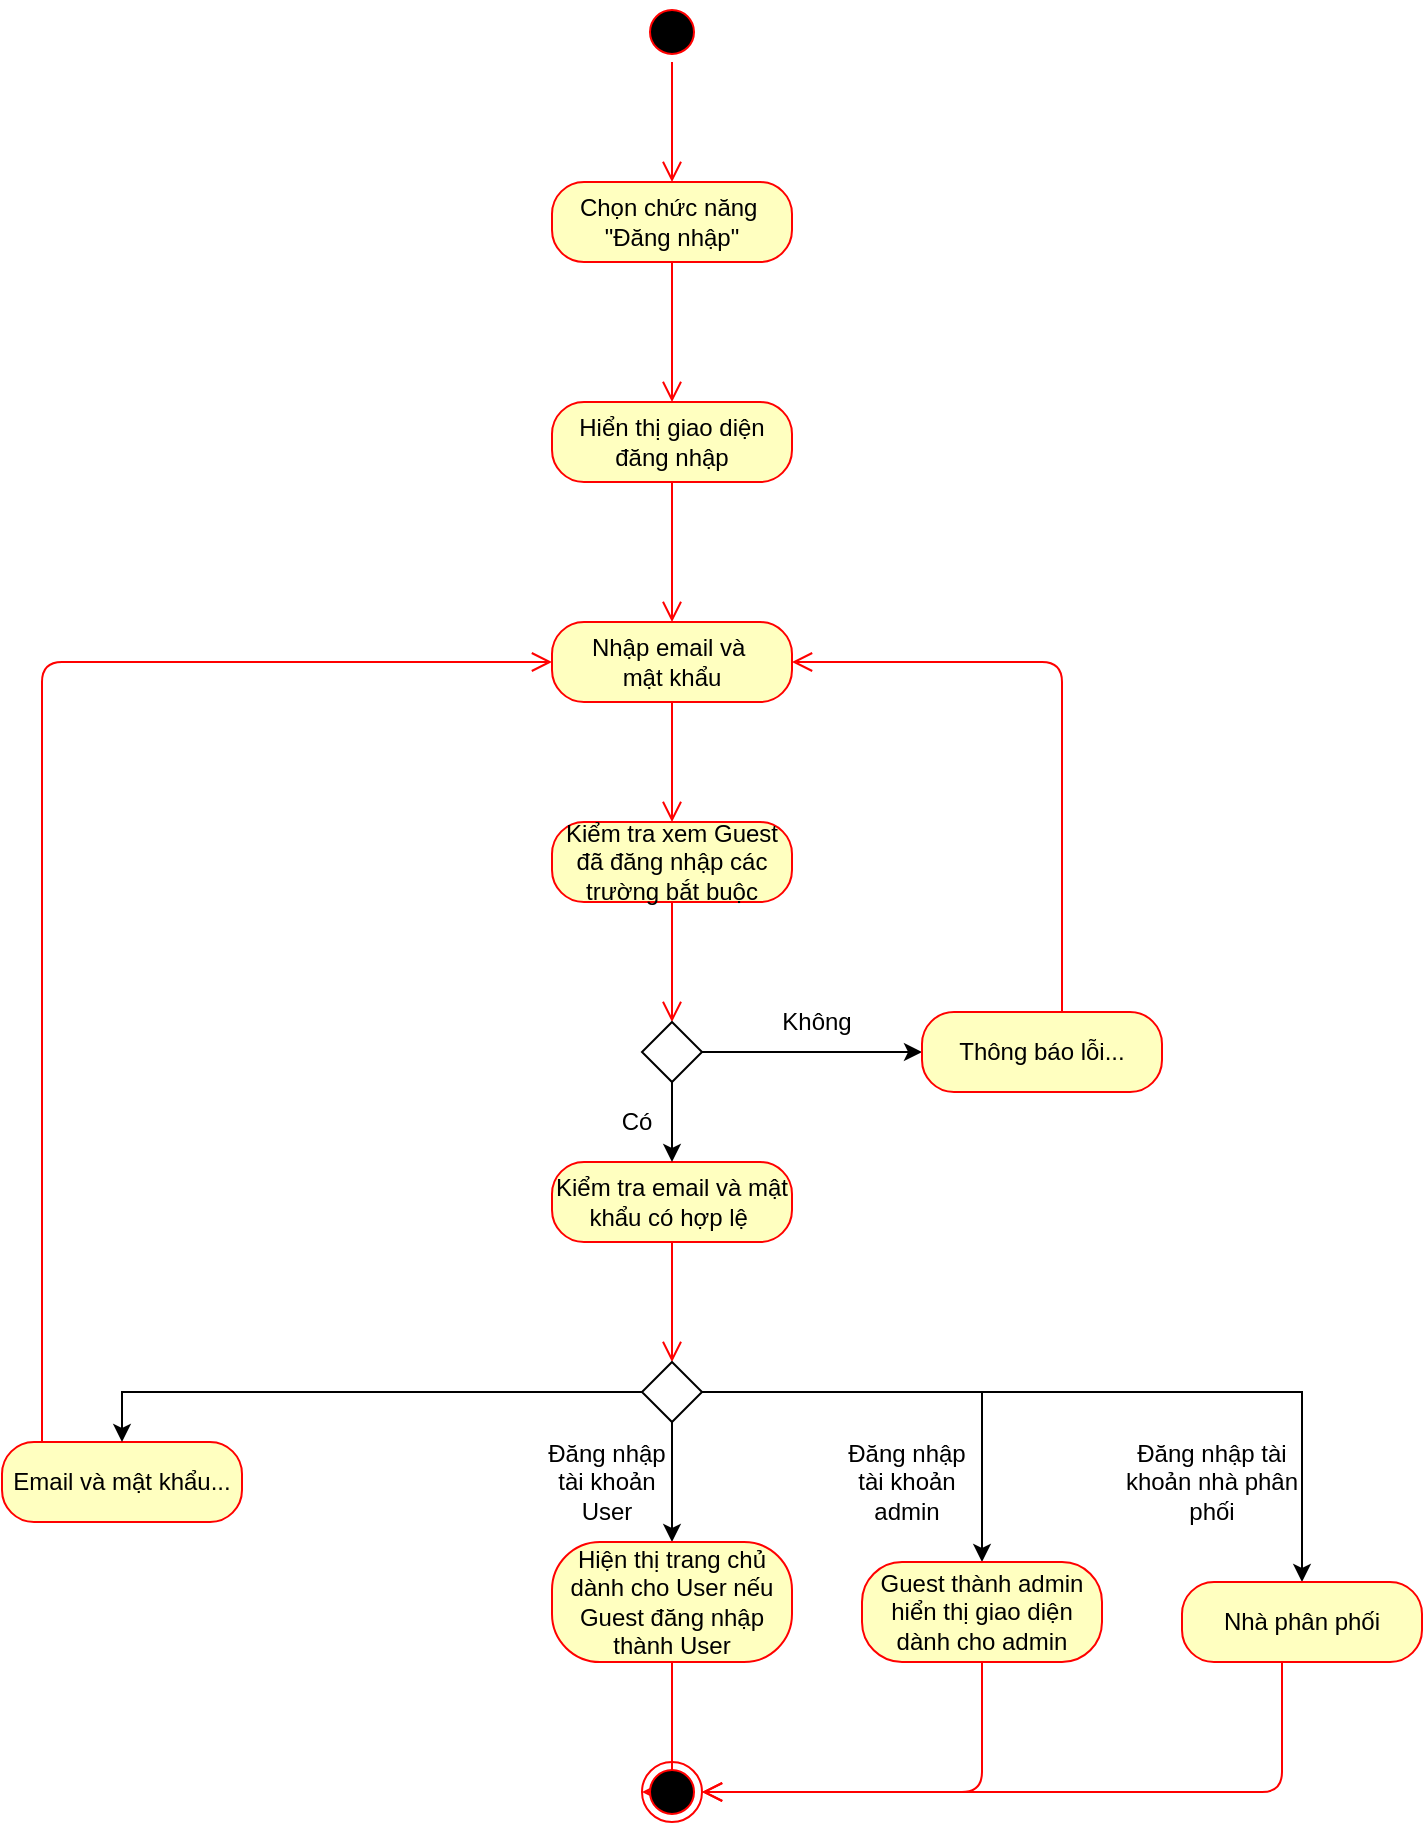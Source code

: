 <mxfile version="13.10.9" type="github">
  <diagram id="o7ATLaazwTgIDbvBmJSP" name="Page-1">
    <mxGraphModel dx="2770" dy="1125" grid="1" gridSize="10" guides="1" tooltips="1" connect="1" arrows="1" fold="1" page="1" pageScale="1" pageWidth="850" pageHeight="1100" math="0" shadow="0">
      <root>
        <mxCell id="0" />
        <mxCell id="1" parent="0" />
        <mxCell id="GfFz4JVftzistIbiwYEc-1" value="" style="ellipse;html=1;shape=startState;fillColor=#000000;strokeColor=#ff0000;" vertex="1" parent="1">
          <mxGeometry x="380" y="10" width="30" height="30" as="geometry" />
        </mxCell>
        <mxCell id="GfFz4JVftzistIbiwYEc-2" value="" style="edgeStyle=orthogonalEdgeStyle;html=1;verticalAlign=bottom;endArrow=open;endSize=8;strokeColor=#ff0000;" edge="1" source="GfFz4JVftzistIbiwYEc-1" parent="1">
          <mxGeometry relative="1" as="geometry">
            <mxPoint x="395" y="100" as="targetPoint" />
          </mxGeometry>
        </mxCell>
        <mxCell id="GfFz4JVftzistIbiwYEc-3" value="Chọn chức năng&amp;nbsp;&lt;br&gt;&quot;Đăng nhập&quot;" style="rounded=1;whiteSpace=wrap;html=1;arcSize=40;fontColor=#000000;fillColor=#ffffc0;strokeColor=#ff0000;" vertex="1" parent="1">
          <mxGeometry x="335" y="100" width="120" height="40" as="geometry" />
        </mxCell>
        <mxCell id="GfFz4JVftzistIbiwYEc-4" value="" style="edgeStyle=orthogonalEdgeStyle;html=1;verticalAlign=bottom;endArrow=open;endSize=8;strokeColor=#ff0000;" edge="1" source="GfFz4JVftzistIbiwYEc-3" parent="1">
          <mxGeometry relative="1" as="geometry">
            <mxPoint x="395" y="210" as="targetPoint" />
          </mxGeometry>
        </mxCell>
        <mxCell id="GfFz4JVftzistIbiwYEc-5" value="Hiển thị giao diện đăng nhập" style="rounded=1;whiteSpace=wrap;html=1;arcSize=40;fontColor=#000000;fillColor=#ffffc0;strokeColor=#ff0000;" vertex="1" parent="1">
          <mxGeometry x="335" y="210" width="120" height="40" as="geometry" />
        </mxCell>
        <mxCell id="GfFz4JVftzistIbiwYEc-6" value="" style="edgeStyle=orthogonalEdgeStyle;html=1;verticalAlign=bottom;endArrow=open;endSize=8;strokeColor=#ff0000;" edge="1" source="GfFz4JVftzistIbiwYEc-5" parent="1">
          <mxGeometry relative="1" as="geometry">
            <mxPoint x="395" y="320" as="targetPoint" />
          </mxGeometry>
        </mxCell>
        <mxCell id="GfFz4JVftzistIbiwYEc-7" value="Nhập email và&amp;nbsp;&lt;br&gt;mật khẩu" style="rounded=1;whiteSpace=wrap;html=1;arcSize=40;fontColor=#000000;fillColor=#ffffc0;strokeColor=#ff0000;" vertex="1" parent="1">
          <mxGeometry x="335" y="320" width="120" height="40" as="geometry" />
        </mxCell>
        <mxCell id="GfFz4JVftzistIbiwYEc-8" value="" style="edgeStyle=orthogonalEdgeStyle;html=1;verticalAlign=bottom;endArrow=open;endSize=8;strokeColor=#ff0000;" edge="1" source="GfFz4JVftzistIbiwYEc-7" parent="1">
          <mxGeometry relative="1" as="geometry">
            <mxPoint x="395" y="420" as="targetPoint" />
          </mxGeometry>
        </mxCell>
        <mxCell id="GfFz4JVftzistIbiwYEc-9" value="Kiểm tra xem Guest đã đăng nhập các trường bắt buộc" style="rounded=1;whiteSpace=wrap;html=1;arcSize=40;fontColor=#000000;fillColor=#ffffc0;strokeColor=#ff0000;" vertex="1" parent="1">
          <mxGeometry x="335" y="420" width="120" height="40" as="geometry" />
        </mxCell>
        <mxCell id="GfFz4JVftzistIbiwYEc-10" value="" style="edgeStyle=orthogonalEdgeStyle;html=1;verticalAlign=bottom;endArrow=open;endSize=8;strokeColor=#ff0000;" edge="1" source="GfFz4JVftzistIbiwYEc-9" parent="1">
          <mxGeometry relative="1" as="geometry">
            <mxPoint x="395" y="520" as="targetPoint" />
          </mxGeometry>
        </mxCell>
        <mxCell id="GfFz4JVftzistIbiwYEc-12" value="Kiểm tra email và mật khẩu có hợp lệ&amp;nbsp;" style="rounded=1;whiteSpace=wrap;html=1;arcSize=40;fontColor=#000000;fillColor=#ffffc0;strokeColor=#ff0000;" vertex="1" parent="1">
          <mxGeometry x="335" y="590" width="120" height="40" as="geometry" />
        </mxCell>
        <mxCell id="GfFz4JVftzistIbiwYEc-13" value="" style="edgeStyle=orthogonalEdgeStyle;html=1;verticalAlign=bottom;endArrow=open;endSize=8;strokeColor=#ff0000;" edge="1" source="GfFz4JVftzistIbiwYEc-12" parent="1">
          <mxGeometry relative="1" as="geometry">
            <mxPoint x="395" y="690" as="targetPoint" />
          </mxGeometry>
        </mxCell>
        <mxCell id="GfFz4JVftzistIbiwYEc-15" style="edgeStyle=orthogonalEdgeStyle;rounded=0;orthogonalLoop=1;jettySize=auto;html=1;" edge="1" parent="1" source="GfFz4JVftzistIbiwYEc-14" target="GfFz4JVftzistIbiwYEc-12">
          <mxGeometry relative="1" as="geometry" />
        </mxCell>
        <mxCell id="GfFz4JVftzistIbiwYEc-18" style="edgeStyle=orthogonalEdgeStyle;rounded=0;orthogonalLoop=1;jettySize=auto;html=1;entryX=0;entryY=0.5;entryDx=0;entryDy=0;" edge="1" parent="1" source="GfFz4JVftzistIbiwYEc-14" target="GfFz4JVftzistIbiwYEc-16">
          <mxGeometry relative="1" as="geometry" />
        </mxCell>
        <mxCell id="GfFz4JVftzistIbiwYEc-14" value="" style="rhombus;" vertex="1" parent="1">
          <mxGeometry x="380" y="520" width="30" height="30" as="geometry" />
        </mxCell>
        <mxCell id="GfFz4JVftzistIbiwYEc-16" value="Thông báo lỗi..." style="rounded=1;whiteSpace=wrap;html=1;arcSize=40;fontColor=#000000;fillColor=#ffffc0;strokeColor=#ff0000;" vertex="1" parent="1">
          <mxGeometry x="520" y="515" width="120" height="40" as="geometry" />
        </mxCell>
        <mxCell id="GfFz4JVftzistIbiwYEc-17" value="" style="edgeStyle=orthogonalEdgeStyle;html=1;verticalAlign=bottom;endArrow=open;endSize=8;strokeColor=#ff0000;entryX=1;entryY=0.5;entryDx=0;entryDy=0;" edge="1" source="GfFz4JVftzistIbiwYEc-16" parent="1" target="GfFz4JVftzistIbiwYEc-7">
          <mxGeometry relative="1" as="geometry">
            <mxPoint x="580" y="620" as="targetPoint" />
            <Array as="points">
              <mxPoint x="590" y="340" />
            </Array>
          </mxGeometry>
        </mxCell>
        <mxCell id="GfFz4JVftzistIbiwYEc-19" value="Email và mật khẩu..." style="rounded=1;whiteSpace=wrap;html=1;arcSize=40;fontColor=#000000;fillColor=#ffffc0;strokeColor=#ff0000;" vertex="1" parent="1">
          <mxGeometry x="60" y="730" width="120" height="40" as="geometry" />
        </mxCell>
        <mxCell id="GfFz4JVftzistIbiwYEc-20" value="" style="edgeStyle=orthogonalEdgeStyle;html=1;verticalAlign=bottom;endArrow=open;endSize=8;strokeColor=#ff0000;entryX=0;entryY=0.5;entryDx=0;entryDy=0;" edge="1" source="GfFz4JVftzistIbiwYEc-19" parent="1" target="GfFz4JVftzistIbiwYEc-7">
          <mxGeometry relative="1" as="geometry">
            <mxPoint x="395" y="850" as="targetPoint" />
            <Array as="points">
              <mxPoint x="80" y="340" />
            </Array>
          </mxGeometry>
        </mxCell>
        <mxCell id="GfFz4JVftzistIbiwYEc-22" style="edgeStyle=orthogonalEdgeStyle;rounded=0;orthogonalLoop=1;jettySize=auto;html=1;" edge="1" parent="1" source="GfFz4JVftzistIbiwYEc-21" target="GfFz4JVftzistIbiwYEc-19">
          <mxGeometry relative="1" as="geometry" />
        </mxCell>
        <mxCell id="GfFz4JVftzistIbiwYEc-28" style="edgeStyle=orthogonalEdgeStyle;rounded=0;orthogonalLoop=1;jettySize=auto;html=1;entryX=0.5;entryY=0;entryDx=0;entryDy=0;" edge="1" parent="1" source="GfFz4JVftzistIbiwYEc-21" target="GfFz4JVftzistIbiwYEc-24">
          <mxGeometry relative="1" as="geometry" />
        </mxCell>
        <mxCell id="GfFz4JVftzistIbiwYEc-29" style="edgeStyle=orthogonalEdgeStyle;rounded=0;orthogonalLoop=1;jettySize=auto;html=1;entryX=0.5;entryY=0;entryDx=0;entryDy=0;" edge="1" parent="1" source="GfFz4JVftzistIbiwYEc-21" target="GfFz4JVftzistIbiwYEc-26">
          <mxGeometry relative="1" as="geometry" />
        </mxCell>
        <mxCell id="GfFz4JVftzistIbiwYEc-32" style="edgeStyle=orthogonalEdgeStyle;rounded=0;orthogonalLoop=1;jettySize=auto;html=1;" edge="1" parent="1" source="GfFz4JVftzistIbiwYEc-21" target="GfFz4JVftzistIbiwYEc-30">
          <mxGeometry relative="1" as="geometry" />
        </mxCell>
        <mxCell id="GfFz4JVftzistIbiwYEc-21" value="" style="rhombus;" vertex="1" parent="1">
          <mxGeometry x="380" y="690" width="30" height="30" as="geometry" />
        </mxCell>
        <mxCell id="GfFz4JVftzistIbiwYEc-24" value="Guest thành admin hiển thị giao diện dành cho admin" style="rounded=1;whiteSpace=wrap;html=1;arcSize=40;fontColor=#000000;fillColor=#ffffc0;strokeColor=#ff0000;" vertex="1" parent="1">
          <mxGeometry x="490" y="790" width="120" height="50" as="geometry" />
        </mxCell>
        <mxCell id="GfFz4JVftzistIbiwYEc-25" value="" style="edgeStyle=orthogonalEdgeStyle;html=1;verticalAlign=bottom;endArrow=open;endSize=8;strokeColor=#ff0000;entryX=1;entryY=0.5;entryDx=0;entryDy=0;" edge="1" source="GfFz4JVftzistIbiwYEc-24" parent="1" target="GfFz4JVftzistIbiwYEc-33">
          <mxGeometry relative="1" as="geometry">
            <mxPoint x="550" y="850" as="targetPoint" />
            <Array as="points">
              <mxPoint x="550" y="905" />
            </Array>
          </mxGeometry>
        </mxCell>
        <mxCell id="GfFz4JVftzistIbiwYEc-26" value="Hiện thị trang chủ dành cho User nếu Guest đăng nhập thành User" style="rounded=1;whiteSpace=wrap;html=1;arcSize=40;fontColor=#000000;fillColor=#ffffc0;strokeColor=#ff0000;" vertex="1" parent="1">
          <mxGeometry x="335" y="780" width="120" height="60" as="geometry" />
        </mxCell>
        <mxCell id="GfFz4JVftzistIbiwYEc-27" value="" style="edgeStyle=orthogonalEdgeStyle;html=1;verticalAlign=bottom;endArrow=open;endSize=8;strokeColor=#ff0000;entryX=0;entryY=0.5;entryDx=0;entryDy=0;" edge="1" source="GfFz4JVftzistIbiwYEc-26" parent="1" target="GfFz4JVftzistIbiwYEc-33">
          <mxGeometry relative="1" as="geometry">
            <mxPoint x="240" y="850" as="targetPoint" />
            <Array as="points">
              <mxPoint x="395" y="905" />
            </Array>
          </mxGeometry>
        </mxCell>
        <mxCell id="GfFz4JVftzistIbiwYEc-30" value="Nhà phân phối" style="rounded=1;whiteSpace=wrap;html=1;arcSize=40;fontColor=#000000;fillColor=#ffffc0;strokeColor=#ff0000;" vertex="1" parent="1">
          <mxGeometry x="650" y="800" width="120" height="40" as="geometry" />
        </mxCell>
        <mxCell id="GfFz4JVftzistIbiwYEc-31" value="" style="edgeStyle=orthogonalEdgeStyle;html=1;verticalAlign=bottom;endArrow=open;endSize=8;strokeColor=#ff0000;entryX=1;entryY=0.5;entryDx=0;entryDy=0;" edge="1" source="GfFz4JVftzistIbiwYEc-30" parent="1" target="GfFz4JVftzistIbiwYEc-33">
          <mxGeometry relative="1" as="geometry">
            <mxPoint x="700" y="910" as="targetPoint" />
            <Array as="points">
              <mxPoint x="700" y="905" />
            </Array>
          </mxGeometry>
        </mxCell>
        <mxCell id="GfFz4JVftzistIbiwYEc-33" value="" style="ellipse;html=1;shape=endState;fillColor=#000000;strokeColor=#ff0000;" vertex="1" parent="1">
          <mxGeometry x="380" y="890" width="30" height="30" as="geometry" />
        </mxCell>
        <mxCell id="GfFz4JVftzistIbiwYEc-35" value="Có" style="text;html=1;strokeColor=none;fillColor=none;align=center;verticalAlign=middle;whiteSpace=wrap;rounded=0;" vertex="1" parent="1">
          <mxGeometry x="345" y="560" width="65" height="20" as="geometry" />
        </mxCell>
        <mxCell id="GfFz4JVftzistIbiwYEc-36" value="Không" style="text;html=1;strokeColor=none;fillColor=none;align=center;verticalAlign=middle;whiteSpace=wrap;rounded=0;" vertex="1" parent="1">
          <mxGeometry x="425" y="510" width="85" height="20" as="geometry" />
        </mxCell>
        <mxCell id="GfFz4JVftzistIbiwYEc-37" value="Đăng nhập tài khoản User" style="text;html=1;strokeColor=none;fillColor=none;align=center;verticalAlign=middle;whiteSpace=wrap;rounded=0;" vertex="1" parent="1">
          <mxGeometry x="330" y="740" width="65" height="20" as="geometry" />
        </mxCell>
        <mxCell id="GfFz4JVftzistIbiwYEc-38" value="Đăng nhập tài khoản admin" style="text;html=1;strokeColor=none;fillColor=none;align=center;verticalAlign=middle;whiteSpace=wrap;rounded=0;" vertex="1" parent="1">
          <mxGeometry x="480" y="740" width="65" height="20" as="geometry" />
        </mxCell>
        <mxCell id="GfFz4JVftzistIbiwYEc-40" value="Đăng nhập tài khoản nhà phân phối" style="text;html=1;strokeColor=none;fillColor=none;align=center;verticalAlign=middle;whiteSpace=wrap;rounded=0;" vertex="1" parent="1">
          <mxGeometry x="620" y="740" width="90" height="20" as="geometry" />
        </mxCell>
      </root>
    </mxGraphModel>
  </diagram>
</mxfile>
